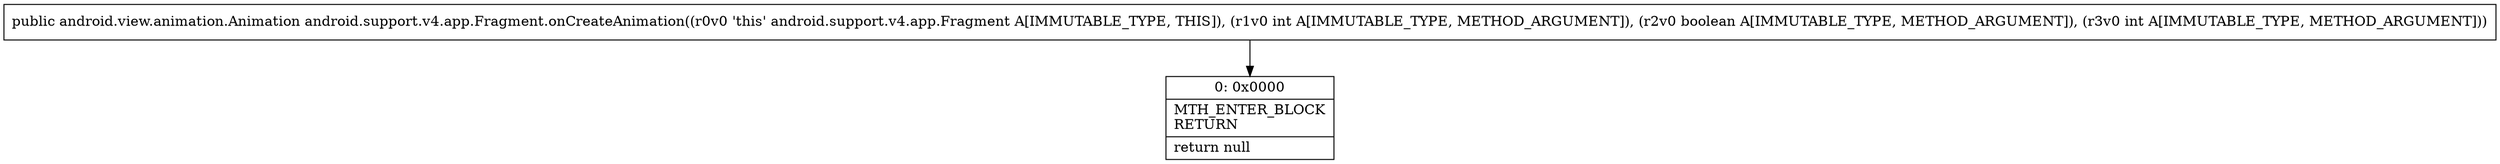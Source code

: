 digraph "CFG forandroid.support.v4.app.Fragment.onCreateAnimation(IZI)Landroid\/view\/animation\/Animation;" {
Node_0 [shape=record,label="{0\:\ 0x0000|MTH_ENTER_BLOCK\lRETURN\l|return null\l}"];
MethodNode[shape=record,label="{public android.view.animation.Animation android.support.v4.app.Fragment.onCreateAnimation((r0v0 'this' android.support.v4.app.Fragment A[IMMUTABLE_TYPE, THIS]), (r1v0 int A[IMMUTABLE_TYPE, METHOD_ARGUMENT]), (r2v0 boolean A[IMMUTABLE_TYPE, METHOD_ARGUMENT]), (r3v0 int A[IMMUTABLE_TYPE, METHOD_ARGUMENT])) }"];
MethodNode -> Node_0;
}

